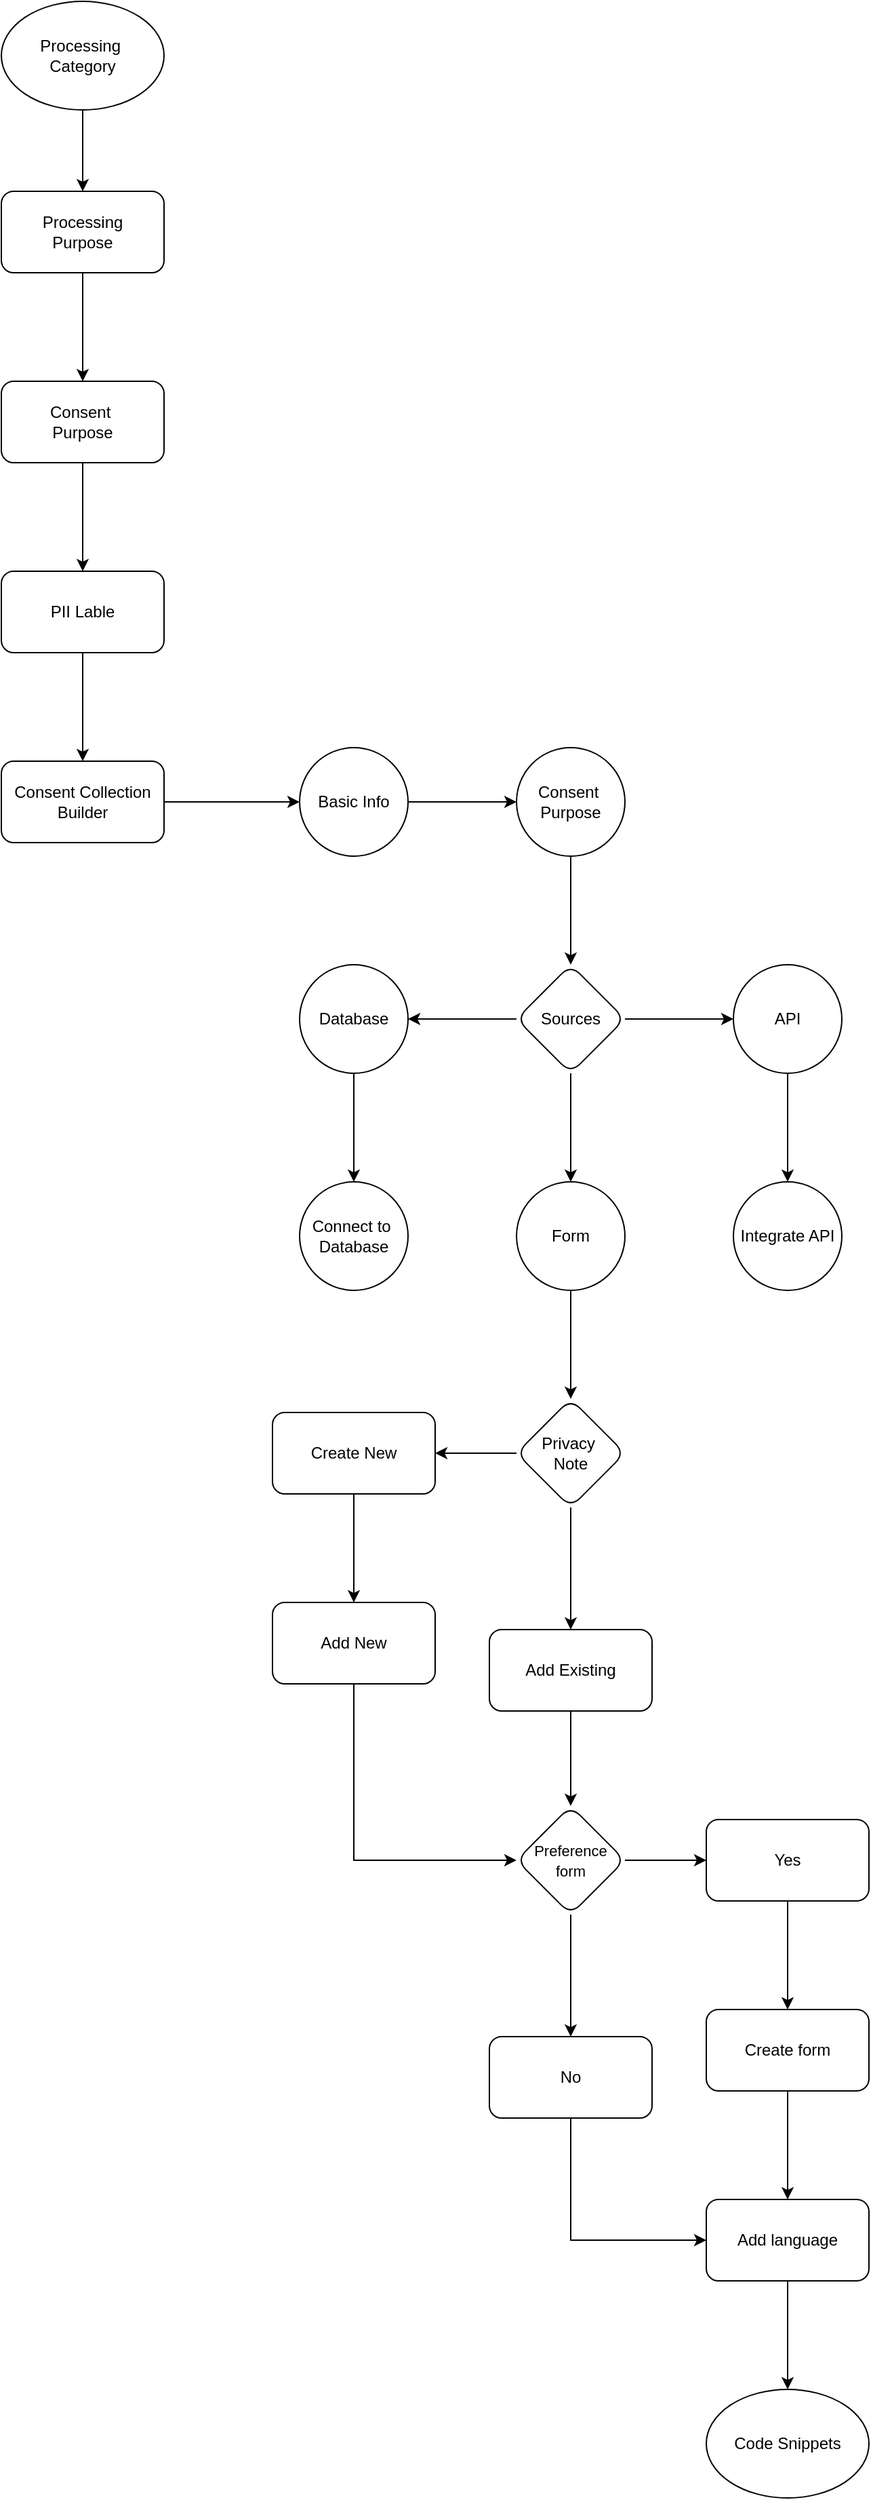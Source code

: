 <mxfile version="26.0.15">
  <diagram id="C5RBs43oDa-KdzZeNtuy" name="Page-1">
    <mxGraphModel dx="1382" dy="894" grid="1" gridSize="10" guides="1" tooltips="1" connect="1" arrows="1" fold="1" page="1" pageScale="1" pageWidth="827" pageHeight="1169" math="0" shadow="0">
      <root>
        <mxCell id="WIyWlLk6GJQsqaUBKTNV-0" />
        <mxCell id="WIyWlLk6GJQsqaUBKTNV-1" parent="WIyWlLk6GJQsqaUBKTNV-0" />
        <mxCell id="eo1Wrb26QuT_pD8kxQBx-1" value="Processing&amp;nbsp;&lt;br&gt;Category" style="ellipse;whiteSpace=wrap;html=1;" vertex="1" parent="WIyWlLk6GJQsqaUBKTNV-1">
          <mxGeometry x="220" y="110" width="120" height="80" as="geometry" />
        </mxCell>
        <mxCell id="eo1Wrb26QuT_pD8kxQBx-2" value="" style="endArrow=classic;html=1;rounded=0;exitX=0.5;exitY=1;exitDx=0;exitDy=0;" edge="1" parent="WIyWlLk6GJQsqaUBKTNV-1" source="eo1Wrb26QuT_pD8kxQBx-1">
          <mxGeometry width="50" height="50" relative="1" as="geometry">
            <mxPoint x="230" y="370" as="sourcePoint" />
            <mxPoint x="280" y="250" as="targetPoint" />
          </mxGeometry>
        </mxCell>
        <mxCell id="eo1Wrb26QuT_pD8kxQBx-6" value="" style="edgeStyle=orthogonalEdgeStyle;rounded=0;orthogonalLoop=1;jettySize=auto;html=1;" edge="1" parent="WIyWlLk6GJQsqaUBKTNV-1" source="eo1Wrb26QuT_pD8kxQBx-4" target="eo1Wrb26QuT_pD8kxQBx-5">
          <mxGeometry relative="1" as="geometry" />
        </mxCell>
        <mxCell id="eo1Wrb26QuT_pD8kxQBx-4" value="Processing&lt;br&gt;Purpose" style="rounded=1;whiteSpace=wrap;html=1;" vertex="1" parent="WIyWlLk6GJQsqaUBKTNV-1">
          <mxGeometry x="220" y="250" width="120" height="60" as="geometry" />
        </mxCell>
        <mxCell id="eo1Wrb26QuT_pD8kxQBx-8" value="" style="edgeStyle=orthogonalEdgeStyle;rounded=0;orthogonalLoop=1;jettySize=auto;html=1;" edge="1" parent="WIyWlLk6GJQsqaUBKTNV-1" source="eo1Wrb26QuT_pD8kxQBx-5" target="eo1Wrb26QuT_pD8kxQBx-7">
          <mxGeometry relative="1" as="geometry" />
        </mxCell>
        <mxCell id="eo1Wrb26QuT_pD8kxQBx-5" value="Consent&amp;nbsp;&lt;br&gt;Purpose" style="whiteSpace=wrap;html=1;rounded=1;" vertex="1" parent="WIyWlLk6GJQsqaUBKTNV-1">
          <mxGeometry x="220" y="390" width="120" height="60" as="geometry" />
        </mxCell>
        <mxCell id="eo1Wrb26QuT_pD8kxQBx-10" value="" style="edgeStyle=orthogonalEdgeStyle;rounded=0;orthogonalLoop=1;jettySize=auto;html=1;" edge="1" parent="WIyWlLk6GJQsqaUBKTNV-1" source="eo1Wrb26QuT_pD8kxQBx-7" target="eo1Wrb26QuT_pD8kxQBx-9">
          <mxGeometry relative="1" as="geometry" />
        </mxCell>
        <mxCell id="eo1Wrb26QuT_pD8kxQBx-7" value="PII Lable" style="whiteSpace=wrap;html=1;rounded=1;" vertex="1" parent="WIyWlLk6GJQsqaUBKTNV-1">
          <mxGeometry x="220" y="530" width="120" height="60" as="geometry" />
        </mxCell>
        <mxCell id="eo1Wrb26QuT_pD8kxQBx-12" value="" style="edgeStyle=orthogonalEdgeStyle;rounded=0;orthogonalLoop=1;jettySize=auto;html=1;" edge="1" parent="WIyWlLk6GJQsqaUBKTNV-1" source="eo1Wrb26QuT_pD8kxQBx-9" target="eo1Wrb26QuT_pD8kxQBx-11">
          <mxGeometry relative="1" as="geometry" />
        </mxCell>
        <mxCell id="eo1Wrb26QuT_pD8kxQBx-9" value="Consent Collection&lt;br&gt;Builder" style="whiteSpace=wrap;html=1;rounded=1;" vertex="1" parent="WIyWlLk6GJQsqaUBKTNV-1">
          <mxGeometry x="220" y="670" width="120" height="60" as="geometry" />
        </mxCell>
        <mxCell id="eo1Wrb26QuT_pD8kxQBx-14" value="" style="edgeStyle=orthogonalEdgeStyle;rounded=0;orthogonalLoop=1;jettySize=auto;html=1;" edge="1" parent="WIyWlLk6GJQsqaUBKTNV-1" source="eo1Wrb26QuT_pD8kxQBx-11" target="eo1Wrb26QuT_pD8kxQBx-13">
          <mxGeometry relative="1" as="geometry" />
        </mxCell>
        <mxCell id="eo1Wrb26QuT_pD8kxQBx-11" value="Basic Info" style="ellipse;whiteSpace=wrap;html=1;rounded=1;" vertex="1" parent="WIyWlLk6GJQsqaUBKTNV-1">
          <mxGeometry x="440" y="660" width="80" height="80" as="geometry" />
        </mxCell>
        <mxCell id="eo1Wrb26QuT_pD8kxQBx-16" value="" style="edgeStyle=orthogonalEdgeStyle;rounded=0;orthogonalLoop=1;jettySize=auto;html=1;" edge="1" parent="WIyWlLk6GJQsqaUBKTNV-1" source="eo1Wrb26QuT_pD8kxQBx-13" target="eo1Wrb26QuT_pD8kxQBx-15">
          <mxGeometry relative="1" as="geometry" />
        </mxCell>
        <mxCell id="eo1Wrb26QuT_pD8kxQBx-13" value="Consent&amp;nbsp;&lt;br&gt;Purpose" style="ellipse;whiteSpace=wrap;html=1;rounded=1;" vertex="1" parent="WIyWlLk6GJQsqaUBKTNV-1">
          <mxGeometry x="600" y="660" width="80" height="80" as="geometry" />
        </mxCell>
        <mxCell id="eo1Wrb26QuT_pD8kxQBx-18" value="" style="edgeStyle=orthogonalEdgeStyle;rounded=0;orthogonalLoop=1;jettySize=auto;html=1;" edge="1" parent="WIyWlLk6GJQsqaUBKTNV-1" source="eo1Wrb26QuT_pD8kxQBx-15" target="eo1Wrb26QuT_pD8kxQBx-17">
          <mxGeometry relative="1" as="geometry" />
        </mxCell>
        <mxCell id="eo1Wrb26QuT_pD8kxQBx-22" value="" style="edgeStyle=orthogonalEdgeStyle;rounded=0;orthogonalLoop=1;jettySize=auto;html=1;" edge="1" parent="WIyWlLk6GJQsqaUBKTNV-1" source="eo1Wrb26QuT_pD8kxQBx-15" target="eo1Wrb26QuT_pD8kxQBx-21">
          <mxGeometry relative="1" as="geometry" />
        </mxCell>
        <mxCell id="eo1Wrb26QuT_pD8kxQBx-26" value="" style="edgeStyle=orthogonalEdgeStyle;rounded=0;orthogonalLoop=1;jettySize=auto;html=1;" edge="1" parent="WIyWlLk6GJQsqaUBKTNV-1" source="eo1Wrb26QuT_pD8kxQBx-15" target="eo1Wrb26QuT_pD8kxQBx-25">
          <mxGeometry relative="1" as="geometry" />
        </mxCell>
        <mxCell id="eo1Wrb26QuT_pD8kxQBx-15" value="Sources" style="rhombus;whiteSpace=wrap;html=1;rounded=1;" vertex="1" parent="WIyWlLk6GJQsqaUBKTNV-1">
          <mxGeometry x="600" y="820" width="80" height="80" as="geometry" />
        </mxCell>
        <mxCell id="eo1Wrb26QuT_pD8kxQBx-20" value="" style="edgeStyle=orthogonalEdgeStyle;rounded=0;orthogonalLoop=1;jettySize=auto;html=1;" edge="1" parent="WIyWlLk6GJQsqaUBKTNV-1" source="eo1Wrb26QuT_pD8kxQBx-17" target="eo1Wrb26QuT_pD8kxQBx-19">
          <mxGeometry relative="1" as="geometry" />
        </mxCell>
        <mxCell id="eo1Wrb26QuT_pD8kxQBx-17" value="Database" style="ellipse;whiteSpace=wrap;html=1;rounded=1;" vertex="1" parent="WIyWlLk6GJQsqaUBKTNV-1">
          <mxGeometry x="440" y="820" width="80" height="80" as="geometry" />
        </mxCell>
        <mxCell id="eo1Wrb26QuT_pD8kxQBx-19" value="Connect to&amp;nbsp;&lt;br&gt;Database" style="ellipse;whiteSpace=wrap;html=1;rounded=1;" vertex="1" parent="WIyWlLk6GJQsqaUBKTNV-1">
          <mxGeometry x="440" y="980" width="80" height="80" as="geometry" />
        </mxCell>
        <mxCell id="eo1Wrb26QuT_pD8kxQBx-24" value="" style="edgeStyle=orthogonalEdgeStyle;rounded=0;orthogonalLoop=1;jettySize=auto;html=1;" edge="1" parent="WIyWlLk6GJQsqaUBKTNV-1" source="eo1Wrb26QuT_pD8kxQBx-21" target="eo1Wrb26QuT_pD8kxQBx-23">
          <mxGeometry relative="1" as="geometry" />
        </mxCell>
        <mxCell id="eo1Wrb26QuT_pD8kxQBx-21" value="API" style="ellipse;whiteSpace=wrap;html=1;rounded=1;" vertex="1" parent="WIyWlLk6GJQsqaUBKTNV-1">
          <mxGeometry x="760" y="820" width="80" height="80" as="geometry" />
        </mxCell>
        <mxCell id="eo1Wrb26QuT_pD8kxQBx-23" value="Integrate API" style="ellipse;whiteSpace=wrap;html=1;rounded=1;" vertex="1" parent="WIyWlLk6GJQsqaUBKTNV-1">
          <mxGeometry x="760" y="980" width="80" height="80" as="geometry" />
        </mxCell>
        <mxCell id="eo1Wrb26QuT_pD8kxQBx-28" value="" style="edgeStyle=orthogonalEdgeStyle;rounded=0;orthogonalLoop=1;jettySize=auto;html=1;" edge="1" parent="WIyWlLk6GJQsqaUBKTNV-1" source="eo1Wrb26QuT_pD8kxQBx-25" target="eo1Wrb26QuT_pD8kxQBx-27">
          <mxGeometry relative="1" as="geometry" />
        </mxCell>
        <mxCell id="eo1Wrb26QuT_pD8kxQBx-25" value="Form" style="ellipse;whiteSpace=wrap;html=1;rounded=1;" vertex="1" parent="WIyWlLk6GJQsqaUBKTNV-1">
          <mxGeometry x="600" y="980" width="80" height="80" as="geometry" />
        </mxCell>
        <mxCell id="eo1Wrb26QuT_pD8kxQBx-30" value="" style="edgeStyle=orthogonalEdgeStyle;rounded=0;orthogonalLoop=1;jettySize=auto;html=1;" edge="1" parent="WIyWlLk6GJQsqaUBKTNV-1" source="eo1Wrb26QuT_pD8kxQBx-27" target="eo1Wrb26QuT_pD8kxQBx-29">
          <mxGeometry relative="1" as="geometry" />
        </mxCell>
        <mxCell id="eo1Wrb26QuT_pD8kxQBx-32" value="" style="edgeStyle=orthogonalEdgeStyle;rounded=0;orthogonalLoop=1;jettySize=auto;html=1;" edge="1" parent="WIyWlLk6GJQsqaUBKTNV-1" source="eo1Wrb26QuT_pD8kxQBx-27" target="eo1Wrb26QuT_pD8kxQBx-31">
          <mxGeometry relative="1" as="geometry" />
        </mxCell>
        <mxCell id="eo1Wrb26QuT_pD8kxQBx-27" value="Privacy&amp;nbsp;&lt;br&gt;Note" style="rhombus;whiteSpace=wrap;html=1;rounded=1;" vertex="1" parent="WIyWlLk6GJQsqaUBKTNV-1">
          <mxGeometry x="600" y="1140" width="80" height="80" as="geometry" />
        </mxCell>
        <mxCell id="eo1Wrb26QuT_pD8kxQBx-34" value="" style="edgeStyle=orthogonalEdgeStyle;rounded=0;orthogonalLoop=1;jettySize=auto;html=1;" edge="1" parent="WIyWlLk6GJQsqaUBKTNV-1" source="eo1Wrb26QuT_pD8kxQBx-29" target="eo1Wrb26QuT_pD8kxQBx-33">
          <mxGeometry relative="1" as="geometry" />
        </mxCell>
        <mxCell id="eo1Wrb26QuT_pD8kxQBx-29" value="Create New" style="rounded=1;whiteSpace=wrap;html=1;" vertex="1" parent="WIyWlLk6GJQsqaUBKTNV-1">
          <mxGeometry x="420" y="1150" width="120" height="60" as="geometry" />
        </mxCell>
        <mxCell id="eo1Wrb26QuT_pD8kxQBx-36" value="" style="edgeStyle=orthogonalEdgeStyle;rounded=0;orthogonalLoop=1;jettySize=auto;html=1;" edge="1" parent="WIyWlLk6GJQsqaUBKTNV-1" source="eo1Wrb26QuT_pD8kxQBx-31">
          <mxGeometry relative="1" as="geometry">
            <mxPoint x="640" y="1440" as="targetPoint" />
          </mxGeometry>
        </mxCell>
        <mxCell id="eo1Wrb26QuT_pD8kxQBx-31" value="Add Existing" style="whiteSpace=wrap;html=1;rounded=1;" vertex="1" parent="WIyWlLk6GJQsqaUBKTNV-1">
          <mxGeometry x="580" y="1310" width="120" height="60" as="geometry" />
        </mxCell>
        <mxCell id="eo1Wrb26QuT_pD8kxQBx-33" value="Add New" style="rounded=1;whiteSpace=wrap;html=1;" vertex="1" parent="WIyWlLk6GJQsqaUBKTNV-1">
          <mxGeometry x="420" y="1290" width="120" height="60" as="geometry" />
        </mxCell>
        <mxCell id="eo1Wrb26QuT_pD8kxQBx-37" value="" style="endArrow=classic;html=1;rounded=0;exitX=0.5;exitY=1;exitDx=0;exitDy=0;entryX=0;entryY=0.5;entryDx=0;entryDy=0;" edge="1" parent="WIyWlLk6GJQsqaUBKTNV-1" source="eo1Wrb26QuT_pD8kxQBx-33">
          <mxGeometry width="50" height="50" relative="1" as="geometry">
            <mxPoint x="730" y="1320" as="sourcePoint" />
            <mxPoint x="600" y="1480" as="targetPoint" />
            <Array as="points">
              <mxPoint x="480" y="1480" />
            </Array>
          </mxGeometry>
        </mxCell>
        <mxCell id="eo1Wrb26QuT_pD8kxQBx-41" value="" style="edgeStyle=orthogonalEdgeStyle;rounded=0;orthogonalLoop=1;jettySize=auto;html=1;" edge="1" parent="WIyWlLk6GJQsqaUBKTNV-1" source="eo1Wrb26QuT_pD8kxQBx-39" target="eo1Wrb26QuT_pD8kxQBx-40">
          <mxGeometry relative="1" as="geometry" />
        </mxCell>
        <mxCell id="eo1Wrb26QuT_pD8kxQBx-43" value="" style="edgeStyle=orthogonalEdgeStyle;rounded=0;orthogonalLoop=1;jettySize=auto;html=1;" edge="1" parent="WIyWlLk6GJQsqaUBKTNV-1" source="eo1Wrb26QuT_pD8kxQBx-39" target="eo1Wrb26QuT_pD8kxQBx-42">
          <mxGeometry relative="1" as="geometry" />
        </mxCell>
        <mxCell id="eo1Wrb26QuT_pD8kxQBx-39" value="&lt;font style=&quot;font-size: 11px;&quot;&gt;Preference&lt;br&gt;form&lt;/font&gt;" style="rhombus;whiteSpace=wrap;html=1;rounded=1;" vertex="1" parent="WIyWlLk6GJQsqaUBKTNV-1">
          <mxGeometry x="600" y="1440" width="80" height="80" as="geometry" />
        </mxCell>
        <mxCell id="eo1Wrb26QuT_pD8kxQBx-45" value="" style="edgeStyle=orthogonalEdgeStyle;rounded=0;orthogonalLoop=1;jettySize=auto;html=1;" edge="1" parent="WIyWlLk6GJQsqaUBKTNV-1" source="eo1Wrb26QuT_pD8kxQBx-40" target="eo1Wrb26QuT_pD8kxQBx-44">
          <mxGeometry relative="1" as="geometry" />
        </mxCell>
        <mxCell id="eo1Wrb26QuT_pD8kxQBx-40" value="Yes" style="whiteSpace=wrap;html=1;rounded=1;" vertex="1" parent="WIyWlLk6GJQsqaUBKTNV-1">
          <mxGeometry x="740" y="1450" width="120" height="60" as="geometry" />
        </mxCell>
        <mxCell id="eo1Wrb26QuT_pD8kxQBx-42" value="No" style="whiteSpace=wrap;html=1;rounded=1;" vertex="1" parent="WIyWlLk6GJQsqaUBKTNV-1">
          <mxGeometry x="580" y="1610" width="120" height="60" as="geometry" />
        </mxCell>
        <mxCell id="eo1Wrb26QuT_pD8kxQBx-47" value="" style="edgeStyle=orthogonalEdgeStyle;rounded=0;orthogonalLoop=1;jettySize=auto;html=1;" edge="1" parent="WIyWlLk6GJQsqaUBKTNV-1" source="eo1Wrb26QuT_pD8kxQBx-44" target="eo1Wrb26QuT_pD8kxQBx-46">
          <mxGeometry relative="1" as="geometry" />
        </mxCell>
        <mxCell id="eo1Wrb26QuT_pD8kxQBx-44" value="Create form" style="whiteSpace=wrap;html=1;rounded=1;" vertex="1" parent="WIyWlLk6GJQsqaUBKTNV-1">
          <mxGeometry x="740" y="1590" width="120" height="60" as="geometry" />
        </mxCell>
        <mxCell id="eo1Wrb26QuT_pD8kxQBx-46" value="Add language" style="whiteSpace=wrap;html=1;rounded=1;" vertex="1" parent="WIyWlLk6GJQsqaUBKTNV-1">
          <mxGeometry x="740" y="1730" width="120" height="60" as="geometry" />
        </mxCell>
        <mxCell id="eo1Wrb26QuT_pD8kxQBx-49" value="" style="endArrow=classic;html=1;rounded=0;entryX=0;entryY=0.5;entryDx=0;entryDy=0;exitX=0.5;exitY=1;exitDx=0;exitDy=0;" edge="1" parent="WIyWlLk6GJQsqaUBKTNV-1" source="eo1Wrb26QuT_pD8kxQBx-42" target="eo1Wrb26QuT_pD8kxQBx-46">
          <mxGeometry width="50" height="50" relative="1" as="geometry">
            <mxPoint x="720" y="1590" as="sourcePoint" />
            <mxPoint x="770" y="1540" as="targetPoint" />
            <Array as="points">
              <mxPoint x="640" y="1760" />
            </Array>
          </mxGeometry>
        </mxCell>
        <mxCell id="eo1Wrb26QuT_pD8kxQBx-50" value="Code Snippets" style="ellipse;whiteSpace=wrap;html=1;" vertex="1" parent="WIyWlLk6GJQsqaUBKTNV-1">
          <mxGeometry x="740" y="1870" width="120" height="80" as="geometry" />
        </mxCell>
        <mxCell id="eo1Wrb26QuT_pD8kxQBx-51" value="" style="endArrow=classic;html=1;rounded=0;entryX=0.5;entryY=0;entryDx=0;entryDy=0;" edge="1" parent="WIyWlLk6GJQsqaUBKTNV-1" source="eo1Wrb26QuT_pD8kxQBx-46" target="eo1Wrb26QuT_pD8kxQBx-50">
          <mxGeometry width="50" height="50" relative="1" as="geometry">
            <mxPoint x="850" y="1730" as="sourcePoint" />
            <mxPoint x="900" y="1680" as="targetPoint" />
          </mxGeometry>
        </mxCell>
      </root>
    </mxGraphModel>
  </diagram>
</mxfile>

